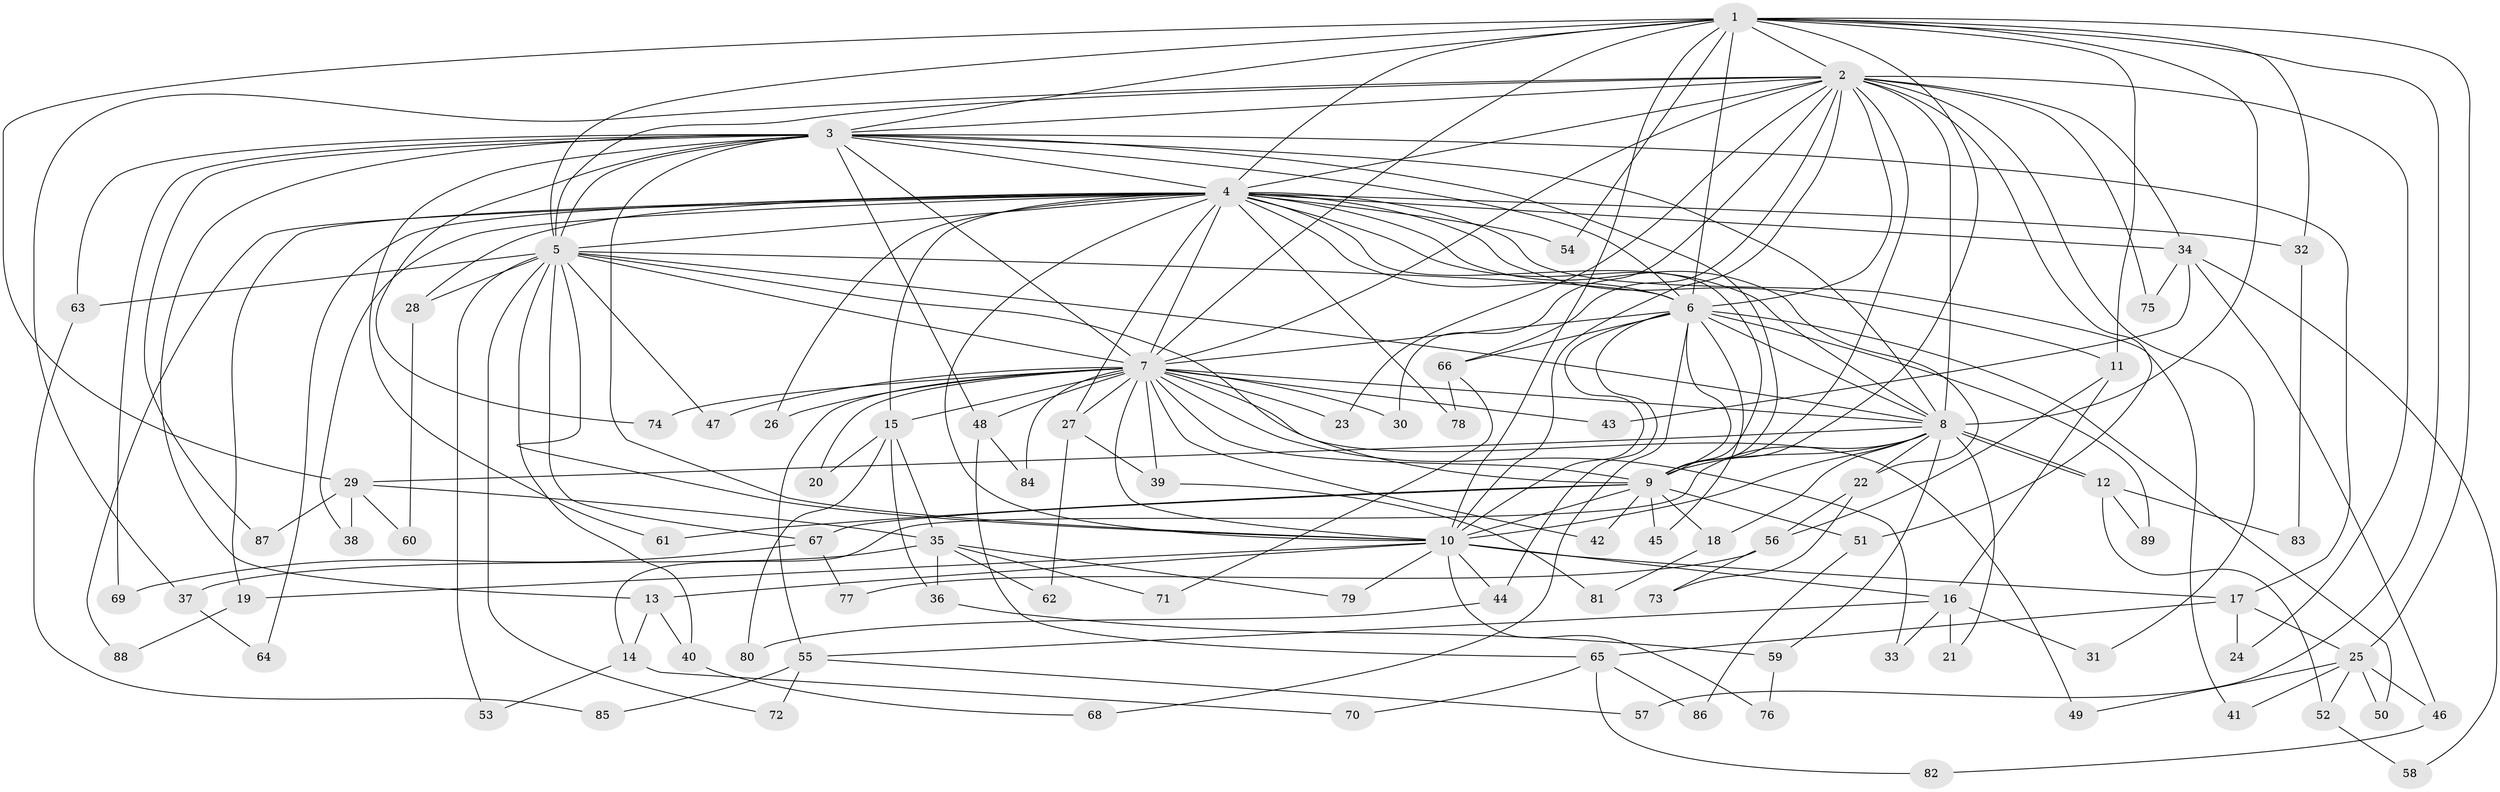 // coarse degree distribution, {14: 0.05555555555555555, 3: 0.3055555555555556, 11: 0.027777777777777776, 5: 0.19444444444444445, 2: 0.16666666666666666, 16: 0.08333333333333333, 7: 0.027777777777777776, 4: 0.1111111111111111, 6: 0.027777777777777776}
// Generated by graph-tools (version 1.1) at 2025/36/03/04/25 23:36:16]
// undirected, 89 vertices, 203 edges
graph export_dot {
  node [color=gray90,style=filled];
  1;
  2;
  3;
  4;
  5;
  6;
  7;
  8;
  9;
  10;
  11;
  12;
  13;
  14;
  15;
  16;
  17;
  18;
  19;
  20;
  21;
  22;
  23;
  24;
  25;
  26;
  27;
  28;
  29;
  30;
  31;
  32;
  33;
  34;
  35;
  36;
  37;
  38;
  39;
  40;
  41;
  42;
  43;
  44;
  45;
  46;
  47;
  48;
  49;
  50;
  51;
  52;
  53;
  54;
  55;
  56;
  57;
  58;
  59;
  60;
  61;
  62;
  63;
  64;
  65;
  66;
  67;
  68;
  69;
  70;
  71;
  72;
  73;
  74;
  75;
  76;
  77;
  78;
  79;
  80;
  81;
  82;
  83;
  84;
  85;
  86;
  87;
  88;
  89;
  1 -- 2;
  1 -- 3;
  1 -- 4;
  1 -- 5;
  1 -- 6;
  1 -- 7;
  1 -- 8;
  1 -- 9;
  1 -- 10;
  1 -- 11;
  1 -- 25;
  1 -- 29;
  1 -- 32;
  1 -- 54;
  1 -- 57;
  2 -- 3;
  2 -- 4;
  2 -- 5;
  2 -- 6;
  2 -- 7;
  2 -- 8;
  2 -- 9;
  2 -- 10;
  2 -- 23;
  2 -- 24;
  2 -- 30;
  2 -- 31;
  2 -- 34;
  2 -- 37;
  2 -- 51;
  2 -- 66;
  2 -- 75;
  3 -- 4;
  3 -- 5;
  3 -- 6;
  3 -- 7;
  3 -- 8;
  3 -- 9;
  3 -- 10;
  3 -- 13;
  3 -- 17;
  3 -- 48;
  3 -- 61;
  3 -- 63;
  3 -- 69;
  3 -- 74;
  3 -- 87;
  4 -- 5;
  4 -- 6;
  4 -- 7;
  4 -- 8;
  4 -- 9;
  4 -- 10;
  4 -- 11;
  4 -- 15;
  4 -- 19;
  4 -- 22;
  4 -- 26;
  4 -- 27;
  4 -- 28;
  4 -- 32;
  4 -- 34;
  4 -- 38;
  4 -- 41;
  4 -- 54;
  4 -- 64;
  4 -- 78;
  4 -- 88;
  5 -- 6;
  5 -- 7;
  5 -- 8;
  5 -- 9;
  5 -- 10;
  5 -- 28;
  5 -- 40;
  5 -- 47;
  5 -- 53;
  5 -- 63;
  5 -- 67;
  5 -- 72;
  6 -- 7;
  6 -- 8;
  6 -- 9;
  6 -- 10;
  6 -- 44;
  6 -- 45;
  6 -- 50;
  6 -- 66;
  6 -- 68;
  6 -- 89;
  7 -- 8;
  7 -- 9;
  7 -- 10;
  7 -- 15;
  7 -- 20;
  7 -- 23;
  7 -- 26;
  7 -- 27;
  7 -- 30;
  7 -- 33;
  7 -- 39;
  7 -- 42;
  7 -- 43;
  7 -- 47;
  7 -- 48;
  7 -- 49;
  7 -- 55;
  7 -- 74;
  7 -- 84;
  8 -- 9;
  8 -- 10;
  8 -- 12;
  8 -- 12;
  8 -- 14;
  8 -- 18;
  8 -- 21;
  8 -- 22;
  8 -- 29;
  8 -- 59;
  9 -- 10;
  9 -- 18;
  9 -- 42;
  9 -- 45;
  9 -- 51;
  9 -- 61;
  9 -- 67;
  10 -- 13;
  10 -- 16;
  10 -- 17;
  10 -- 19;
  10 -- 44;
  10 -- 76;
  10 -- 79;
  11 -- 16;
  11 -- 56;
  12 -- 52;
  12 -- 83;
  12 -- 89;
  13 -- 14;
  13 -- 40;
  14 -- 53;
  14 -- 70;
  15 -- 20;
  15 -- 35;
  15 -- 36;
  15 -- 80;
  16 -- 21;
  16 -- 31;
  16 -- 33;
  16 -- 55;
  17 -- 24;
  17 -- 25;
  17 -- 65;
  18 -- 81;
  19 -- 88;
  22 -- 56;
  22 -- 73;
  25 -- 41;
  25 -- 46;
  25 -- 49;
  25 -- 50;
  25 -- 52;
  27 -- 39;
  27 -- 62;
  28 -- 60;
  29 -- 35;
  29 -- 38;
  29 -- 60;
  29 -- 87;
  32 -- 83;
  34 -- 43;
  34 -- 46;
  34 -- 58;
  34 -- 75;
  35 -- 36;
  35 -- 37;
  35 -- 62;
  35 -- 71;
  35 -- 79;
  36 -- 59;
  37 -- 64;
  39 -- 81;
  40 -- 68;
  44 -- 80;
  46 -- 82;
  48 -- 65;
  48 -- 84;
  51 -- 86;
  52 -- 58;
  55 -- 57;
  55 -- 72;
  55 -- 85;
  56 -- 73;
  56 -- 77;
  59 -- 76;
  63 -- 85;
  65 -- 70;
  65 -- 82;
  65 -- 86;
  66 -- 71;
  66 -- 78;
  67 -- 69;
  67 -- 77;
}
